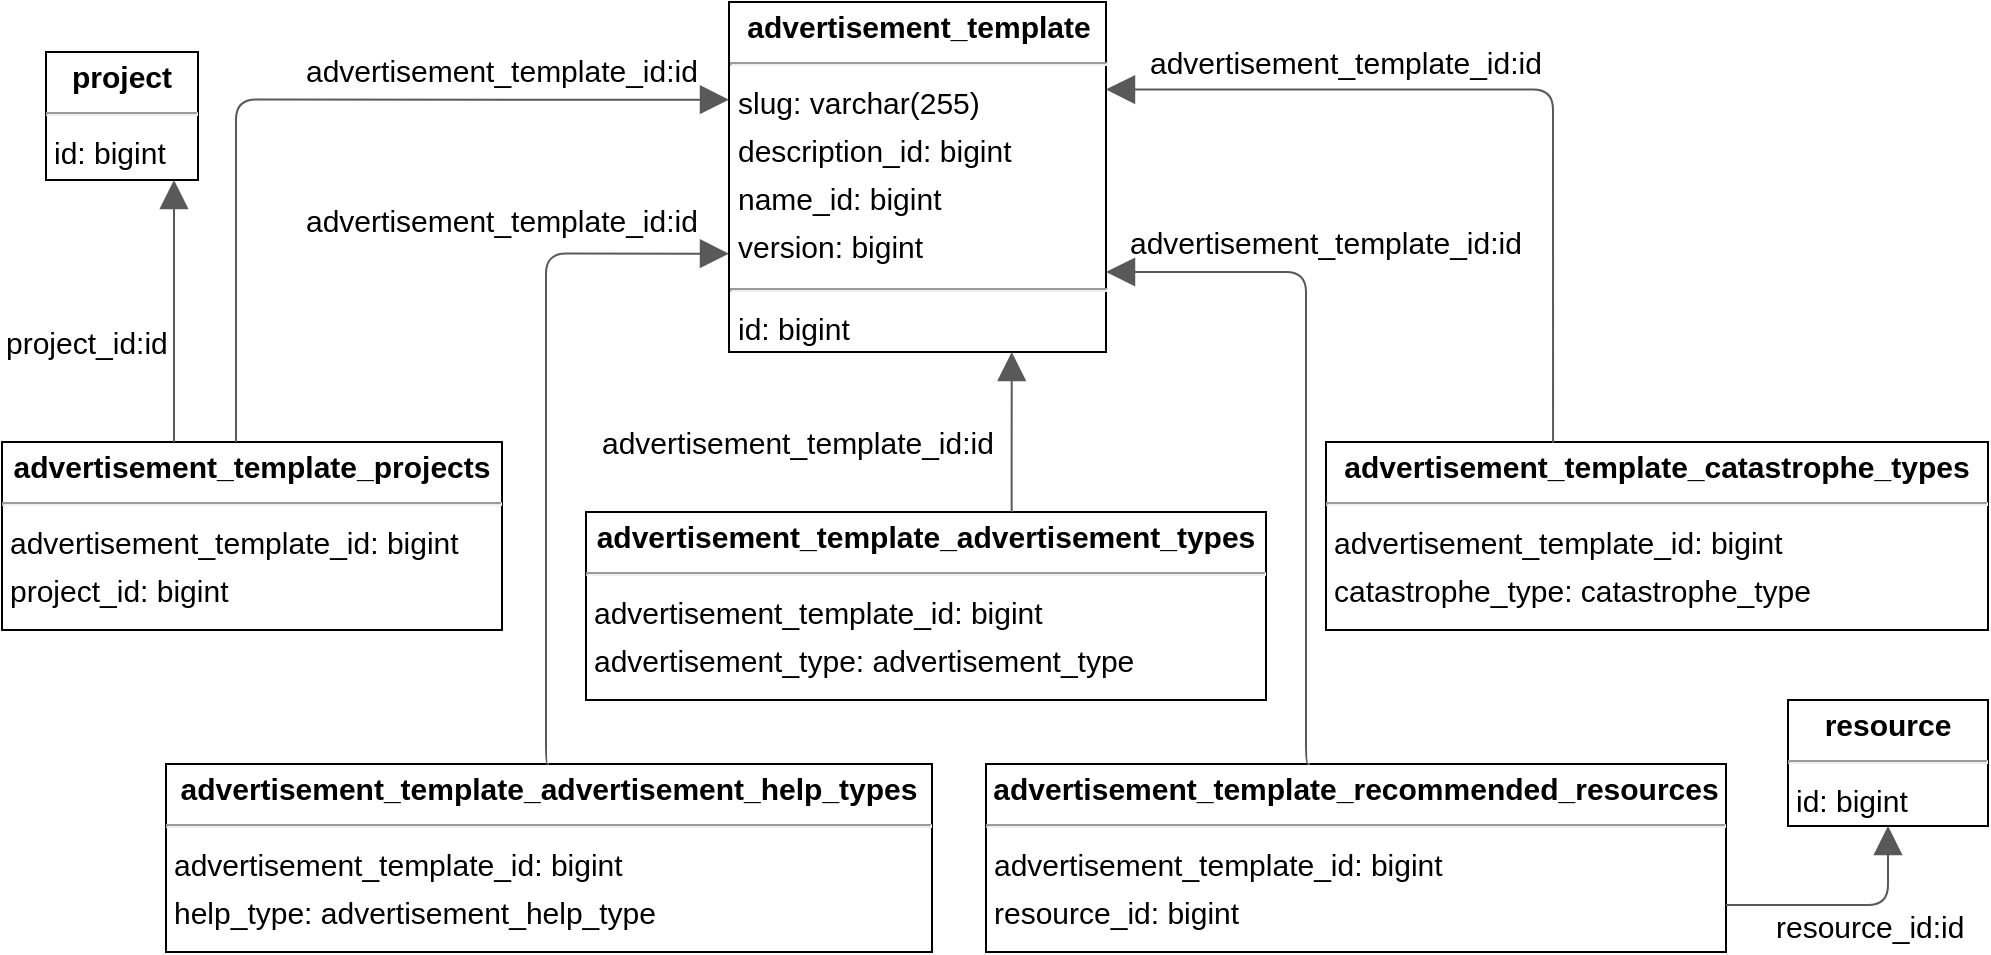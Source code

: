 <mxfile version="20.7.4" type="device"><diagram id="CyvvyL0gYKbAMTzhrW0D" name="Page-1"><mxGraphModel dx="1268" dy="1374" grid="1" gridSize="10" guides="1" tooltips="1" connect="1" arrows="1" fold="1" page="0" pageScale="1" pageWidth="1169" pageHeight="827" background="none" math="0" shadow="0"><root><mxCell id="0"/><mxCell id="1" parent="0"/><mxCell id="node5" value="&lt;p style=&quot;margin: 4px 0px 0px; text-align: center; font-size: 15px;&quot;&gt;&lt;b style=&quot;font-size: 15px;&quot;&gt;advertisement_template&lt;/b&gt;&lt;/p&gt;&lt;hr style=&quot;font-size: 15px;&quot;&gt;&lt;p style=&quot;margin: 0px 0px 0px 4px; line-height: 1.6; font-size: 15px;&quot;&gt; slug: varchar(255)&lt;br style=&quot;font-size: 15px;&quot;&gt; description_id: bigint&lt;br style=&quot;font-size: 15px;&quot;&gt; name_id: bigint&lt;br style=&quot;font-size: 15px;&quot;&gt; version: bigint&lt;/p&gt;&lt;hr style=&quot;font-size: 15px;&quot;&gt;&lt;p style=&quot;margin: 0px 0px 0px 4px; line-height: 1.6; font-size: 15px;&quot;&gt; id: bigint&lt;/p&gt;" style="verticalAlign=top;align=left;overflow=fill;fontSize=15;fontFamily=Helvetica;html=1;rounded=0;shadow=0;comic=0;labelBackgroundColor=none;strokeWidth=1;" parent="1" vertex="1"><mxGeometry x="781.5" y="-355" width="188.5" height="175" as="geometry"/></mxCell><mxCell id="node6" value="&lt;p style=&quot;margin: 4px 0px 0px; text-align: center; font-size: 15px;&quot;&gt;&lt;b style=&quot;font-size: 15px;&quot;&gt;advertisement_template_advertisement_help_types&lt;/b&gt;&lt;/p&gt;&lt;hr style=&quot;font-size: 15px;&quot;&gt;&lt;p style=&quot;margin: 0px 0px 0px 4px; line-height: 1.6; font-size: 15px;&quot;&gt; advertisement_template_id: bigint&lt;br style=&quot;font-size: 15px;&quot;&gt; help_type: advertisement_help_type&lt;/p&gt;" style="verticalAlign=top;align=left;overflow=fill;fontSize=15;fontFamily=Helvetica;html=1;rounded=0;shadow=0;comic=0;labelBackgroundColor=none;strokeWidth=1;" parent="1" vertex="1"><mxGeometry x="500" y="26" width="383" height="94" as="geometry"/></mxCell><mxCell id="node1" value="&lt;p style=&quot;margin: 4px 0px 0px; text-align: center; font-size: 15px;&quot;&gt;&lt;b style=&quot;font-size: 15px;&quot;&gt;advertisement_template_advertisement_types&lt;/b&gt;&lt;/p&gt;&lt;hr style=&quot;font-size: 15px;&quot;&gt;&lt;p style=&quot;margin: 0px 0px 0px 4px; line-height: 1.6; font-size: 15px;&quot;&gt; advertisement_template_id: bigint&lt;br style=&quot;font-size: 15px;&quot;&gt; advertisement_type: advertisement_type&lt;/p&gt;" style="verticalAlign=top;align=left;overflow=fill;fontSize=15;fontFamily=Helvetica;html=1;rounded=0;shadow=0;comic=0;labelBackgroundColor=none;strokeWidth=1;" parent="1" vertex="1"><mxGeometry x="710" y="-100" width="340" height="94" as="geometry"/></mxCell><mxCell id="node2" value="&lt;p style=&quot;margin: 4px 0px 0px; text-align: center; font-size: 15px;&quot;&gt;&lt;b style=&quot;font-size: 15px;&quot;&gt;advertisement_template_catastrophe_types&lt;/b&gt;&lt;/p&gt;&lt;hr style=&quot;font-size: 15px;&quot;&gt;&lt;p style=&quot;margin: 0px 0px 0px 4px; line-height: 1.6; font-size: 15px;&quot;&gt; advertisement_template_id: bigint&lt;br style=&quot;font-size: 15px;&quot;&gt; catastrophe_type: catastrophe_type&lt;/p&gt;" style="verticalAlign=top;align=left;overflow=fill;fontSize=15;fontFamily=Helvetica;html=1;rounded=0;shadow=0;comic=0;labelBackgroundColor=none;strokeWidth=1;" parent="1" vertex="1"><mxGeometry x="1080" y="-135" width="331" height="94" as="geometry"/></mxCell><mxCell id="node0" value="&lt;p style=&quot;margin: 4px 0px 0px; text-align: center; font-size: 15px;&quot;&gt;&lt;b style=&quot;font-size: 15px;&quot;&gt;advertisement_template_projects&lt;/b&gt;&lt;/p&gt;&lt;hr style=&quot;font-size: 15px;&quot;&gt;&lt;p style=&quot;margin: 0px 0px 0px 4px; line-height: 1.6; font-size: 15px;&quot;&gt; advertisement_template_id: bigint&lt;br style=&quot;font-size: 15px;&quot;&gt; project_id: bigint&lt;/p&gt;" style="verticalAlign=top;align=left;overflow=fill;fontSize=15;fontFamily=Helvetica;html=1;rounded=0;shadow=0;comic=0;labelBackgroundColor=none;strokeWidth=1;" parent="1" vertex="1"><mxGeometry x="418" y="-135" width="250" height="94" as="geometry"/></mxCell><mxCell id="node4" value="&lt;p style=&quot;margin: 4px 0px 0px; text-align: center; font-size: 15px;&quot;&gt;&lt;b style=&quot;font-size: 15px;&quot;&gt;advertisement_template_recommended_resources&lt;/b&gt;&lt;/p&gt;&lt;hr style=&quot;font-size: 15px;&quot;&gt;&lt;p style=&quot;margin: 0px 0px 0px 4px; line-height: 1.6; font-size: 15px;&quot;&gt; advertisement_template_id: bigint&lt;br style=&quot;font-size: 15px;&quot;&gt; resource_id: bigint&lt;/p&gt;" style="verticalAlign=top;align=left;overflow=fill;fontSize=15;fontFamily=Helvetica;html=1;rounded=0;shadow=0;comic=0;labelBackgroundColor=none;strokeWidth=1;" parent="1" vertex="1"><mxGeometry x="910" y="26" width="370" height="94" as="geometry"/></mxCell><mxCell id="node7" value="&lt;p style=&quot;margin: 4px 0px 0px; text-align: center; font-size: 15px;&quot;&gt;&lt;b style=&quot;font-size: 15px;&quot;&gt;project&lt;/b&gt;&lt;/p&gt;&lt;hr style=&quot;font-size: 15px;&quot;&gt;&lt;p style=&quot;margin: 0px 0px 0px 4px; line-height: 1.6; font-size: 15px;&quot;&gt;&lt;/p&gt;&lt;p style=&quot;margin: 0px 0px 0px 4px; line-height: 1.6; font-size: 15px;&quot;&gt; id: bigint&lt;/p&gt;" style="verticalAlign=top;align=left;overflow=fill;fontSize=15;fontFamily=Helvetica;html=1;rounded=0;shadow=0;comic=0;labelBackgroundColor=none;strokeWidth=1;" parent="1" vertex="1"><mxGeometry x="440" y="-330" width="76" height="64" as="geometry"/></mxCell><mxCell id="node3" value="&lt;p style=&quot;margin: 4px 0px 0px; text-align: center; font-size: 15px;&quot;&gt;&lt;b style=&quot;font-size: 15px;&quot;&gt;resource&lt;/b&gt;&lt;/p&gt;&lt;hr style=&quot;font-size: 15px;&quot;&gt;&lt;p style=&quot;margin: 0px 0px 0px 4px; line-height: 1.6; font-size: 15px;&quot;&gt;&lt;/p&gt;&lt;p style=&quot;margin: 0px 0px 0px 4px; line-height: 1.6; font-size: 15px;&quot;&gt; id: bigint&lt;/p&gt;" style="verticalAlign=top;align=left;overflow=fill;fontSize=15;fontFamily=Helvetica;html=1;rounded=0;shadow=0;comic=0;labelBackgroundColor=none;strokeWidth=1;" parent="1" vertex="1"><mxGeometry x="1311" y="-6" width="100" height="63" as="geometry"/></mxCell><mxCell id="edge3" value="" style="html=1;rounded=1;edgeStyle=orthogonalEdgeStyle;dashed=0;startArrow=none;endArrow=block;endSize=12;strokeColor=#595959;exitX=0.500;exitY=0.000;exitDx=0;exitDy=0;entryX=0.000;entryY=0.719;entryDx=0;entryDy=0;fontSize=15;" parent="1" source="node6" target="node5" edge="1"><mxGeometry width="50" height="50" relative="1" as="geometry"><Array as="points"><mxPoint x="690" y="26"/><mxPoint x="690" y="-229"/></Array></mxGeometry></mxCell><mxCell id="label20" value="advertisement_template_id:id" style="edgeLabel;resizable=0;html=1;align=left;verticalAlign=top;strokeColor=default;fontSize=15;" parent="edge3" vertex="1" connectable="0"><mxGeometry x="568" y="-261.5" as="geometry"/></mxCell><mxCell id="edge2" value="" style="html=1;rounded=1;edgeStyle=orthogonalEdgeStyle;dashed=0;startArrow=none;endArrow=block;endSize=12;strokeColor=#595959;fontSize=15;entryX=1;entryY=0.25;entryDx=0;entryDy=0;exitX=0.343;exitY=0.004;exitDx=0;exitDy=0;exitPerimeter=0;" parent="1" source="node2" target="node5" edge="1"><mxGeometry width="50" height="50" relative="1" as="geometry"><Array as="points"><mxPoint x="1194" y="-311"/></Array><mxPoint x="1200" y="-150" as="sourcePoint"/><mxPoint x="1001" y="-250" as="targetPoint"/></mxGeometry></mxCell><mxCell id="label14" value="advertisement_template_id:id" style="edgeLabel;resizable=0;html=1;align=left;verticalAlign=top;strokeColor=default;fontSize=15;" parent="edge2" vertex="1" connectable="0"><mxGeometry x="980" y="-250" as="geometry"/></mxCell><mxCell id="edge4" value="" style="html=1;rounded=1;edgeStyle=orthogonalEdgeStyle;dashed=0;startArrow=none;endArrow=block;endSize=12;strokeColor=#595959;fontSize=15;entryX=0.75;entryY=1;entryDx=0;entryDy=0;exitX=0.626;exitY=0;exitDx=0;exitDy=0;exitPerimeter=0;" parent="1" source="node1" target="node5" edge="1"><mxGeometry width="50" height="50" relative="1" as="geometry"><Array as="points"><mxPoint x="923" y="-110"/><mxPoint x="923" y="-110"/></Array><mxPoint x="930" y="-110" as="sourcePoint"/><mxPoint x="960" y="-150" as="targetPoint"/></mxGeometry></mxCell><mxCell id="label26" value="advertisement_template_id:id" style="edgeLabel;resizable=0;html=1;align=left;verticalAlign=top;strokeColor=default;fontSize=15;" parent="edge4" vertex="1" connectable="0"><mxGeometry x="715.5" y="-150" as="geometry"/></mxCell><mxCell id="edge5" value="" style="html=1;rounded=1;edgeStyle=orthogonalEdgeStyle;dashed=0;startArrow=none;endArrow=block;endSize=12;strokeColor=#595959;entryX=0.000;entryY=0.279;entryDx=0;entryDy=0;fontSize=15;" parent="1" target="node5" edge="1"><mxGeometry width="50" height="50" relative="1" as="geometry"><Array as="points"><mxPoint x="535" y="-135"/><mxPoint x="535" y="-306"/></Array><mxPoint x="535" y="-135" as="sourcePoint"/></mxGeometry></mxCell><mxCell id="label32" value="advertisement_template_id:id" style="edgeLabel;resizable=0;html=1;align=left;verticalAlign=top;strokeColor=default;fontSize=15;" parent="edge5" vertex="1" connectable="0"><mxGeometry x="568" y="-336" as="geometry"/></mxCell><mxCell id="edge6" value="" style="html=1;rounded=1;edgeStyle=orthogonalEdgeStyle;dashed=0;startArrow=none;endArrow=block;endSize=12;strokeColor=#595959;fontSize=15;exitX=0.344;exitY=0.001;exitDx=0;exitDy=0;exitPerimeter=0;entryX=0.842;entryY=1;entryDx=0;entryDy=0;entryPerimeter=0;" parent="1" source="node0" target="node7" edge="1"><mxGeometry x="-0.247" y="-43" width="50" height="50" relative="1" as="geometry"><Array as="points"/><mxPoint x="488" y="-135" as="sourcePoint"/><mxPoint x="520" y="-200" as="targetPoint"/><mxPoint as="offset"/></mxGeometry></mxCell><mxCell id="label38" value="project_id:id" style="edgeLabel;resizable=0;html=1;align=left;verticalAlign=top;strokeColor=default;fontSize=15;" parent="edge6" vertex="1" connectable="0"><mxGeometry x="418" y="-200" as="geometry"/></mxCell><mxCell id="edge0" value="" style="html=1;edgeStyle=orthogonalEdgeStyle;dashed=0;startArrow=none;endArrow=block;endSize=12;strokeColor=#595959;fontSize=15;rounded=1;exitX=0.438;exitY=0;exitDx=0;exitDy=0;exitPerimeter=0;" parent="1" source="node4" edge="1"><mxGeometry width="50" height="50" relative="1" as="geometry"><Array as="points"><mxPoint x="1070" y="26"/><mxPoint x="1070" y="-220"/><mxPoint x="970" y="-220"/></Array><mxPoint x="1100" y="-20" as="sourcePoint"/><mxPoint x="970" y="-220" as="targetPoint"/></mxGeometry></mxCell><mxCell id="label2" value="advertisement_template_id:id" style="edgeLabel;resizable=0;html=1;align=left;verticalAlign=top;strokeColor=default;fontSize=15;" parent="edge0" vertex="1" connectable="0"><mxGeometry x="990" y="-340" as="geometry"/></mxCell><mxCell id="edge1" value="" style="html=1;rounded=1;edgeStyle=orthogonalEdgeStyle;dashed=0;startArrow=none;endArrow=block;endSize=12;strokeColor=#595959;fontSize=15;exitX=1;exitY=0.75;exitDx=0;exitDy=0;entryX=0.5;entryY=1;entryDx=0;entryDy=0;" parent="1" source="node4" target="node3" edge="1"><mxGeometry width="50" height="50" relative="1" as="geometry"><Array as="points"><mxPoint x="1361" y="97"/></Array><mxPoint x="1280" y="110" as="sourcePoint"/><mxPoint x="1410" y="100" as="targetPoint"/></mxGeometry></mxCell><mxCell id="label8" value="resource_id:id" style="edgeLabel;resizable=0;html=1;align=left;verticalAlign=top;strokeColor=default;fontSize=15;" parent="edge1" vertex="1" connectable="0"><mxGeometry x="1303" y="92" as="geometry"/></mxCell></root></mxGraphModel></diagram></mxfile>